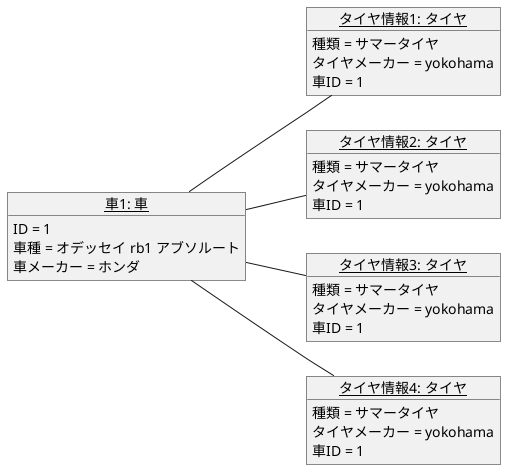 @startuml オブジェクト図
left to right direction
object "<u>車1: 車</u>" as car {
ID = 1
車種 = オデッセイ rb1 アブソルート
車メーカー = ホンダ
}
object "<u>タイヤ情報1: タイヤ</u>" as t1 {
種類 = サマータイヤ
タイヤメーカー = yokohama
車ID = 1
}
object "<u>タイヤ情報2: タイヤ</u>" as t2 {
種類 = サマータイヤ
タイヤメーカー = yokohama
車ID = 1
}
object "<u>タイヤ情報3: タイヤ</u>" as t3 {
種類 = サマータイヤ
タイヤメーカー = yokohama
車ID = 1
}
object "<u>タイヤ情報4: タイヤ</u>" as t4 {
種類 = サマータイヤ
タイヤメーカー = yokohama
車ID = 1
}
car -- t1 
car -- t2
car -- t3
car -- t4
@enduml